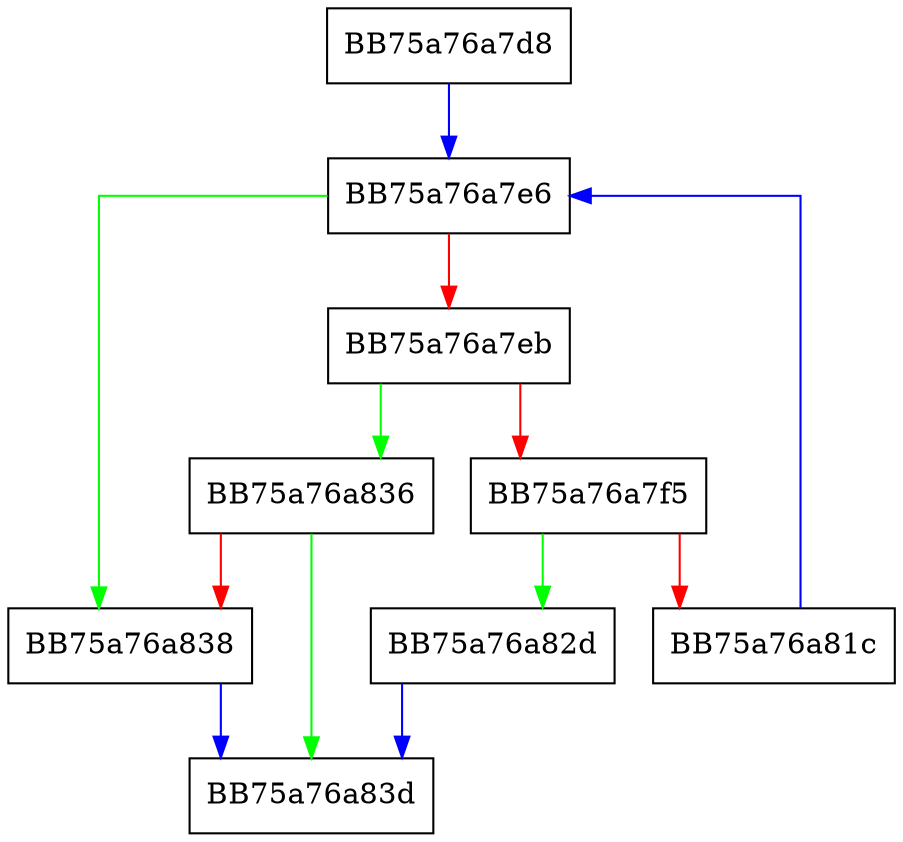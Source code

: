 digraph ZSTD_ldm_skipRawSeqStoreBytes {
  node [shape="box"];
  graph [splines=ortho];
  BB75a76a7d8 -> BB75a76a7e6 [color="blue"];
  BB75a76a7e6 -> BB75a76a838 [color="green"];
  BB75a76a7e6 -> BB75a76a7eb [color="red"];
  BB75a76a7eb -> BB75a76a836 [color="green"];
  BB75a76a7eb -> BB75a76a7f5 [color="red"];
  BB75a76a7f5 -> BB75a76a82d [color="green"];
  BB75a76a7f5 -> BB75a76a81c [color="red"];
  BB75a76a81c -> BB75a76a7e6 [color="blue"];
  BB75a76a82d -> BB75a76a83d [color="blue"];
  BB75a76a836 -> BB75a76a83d [color="green"];
  BB75a76a836 -> BB75a76a838 [color="red"];
  BB75a76a838 -> BB75a76a83d [color="blue"];
}